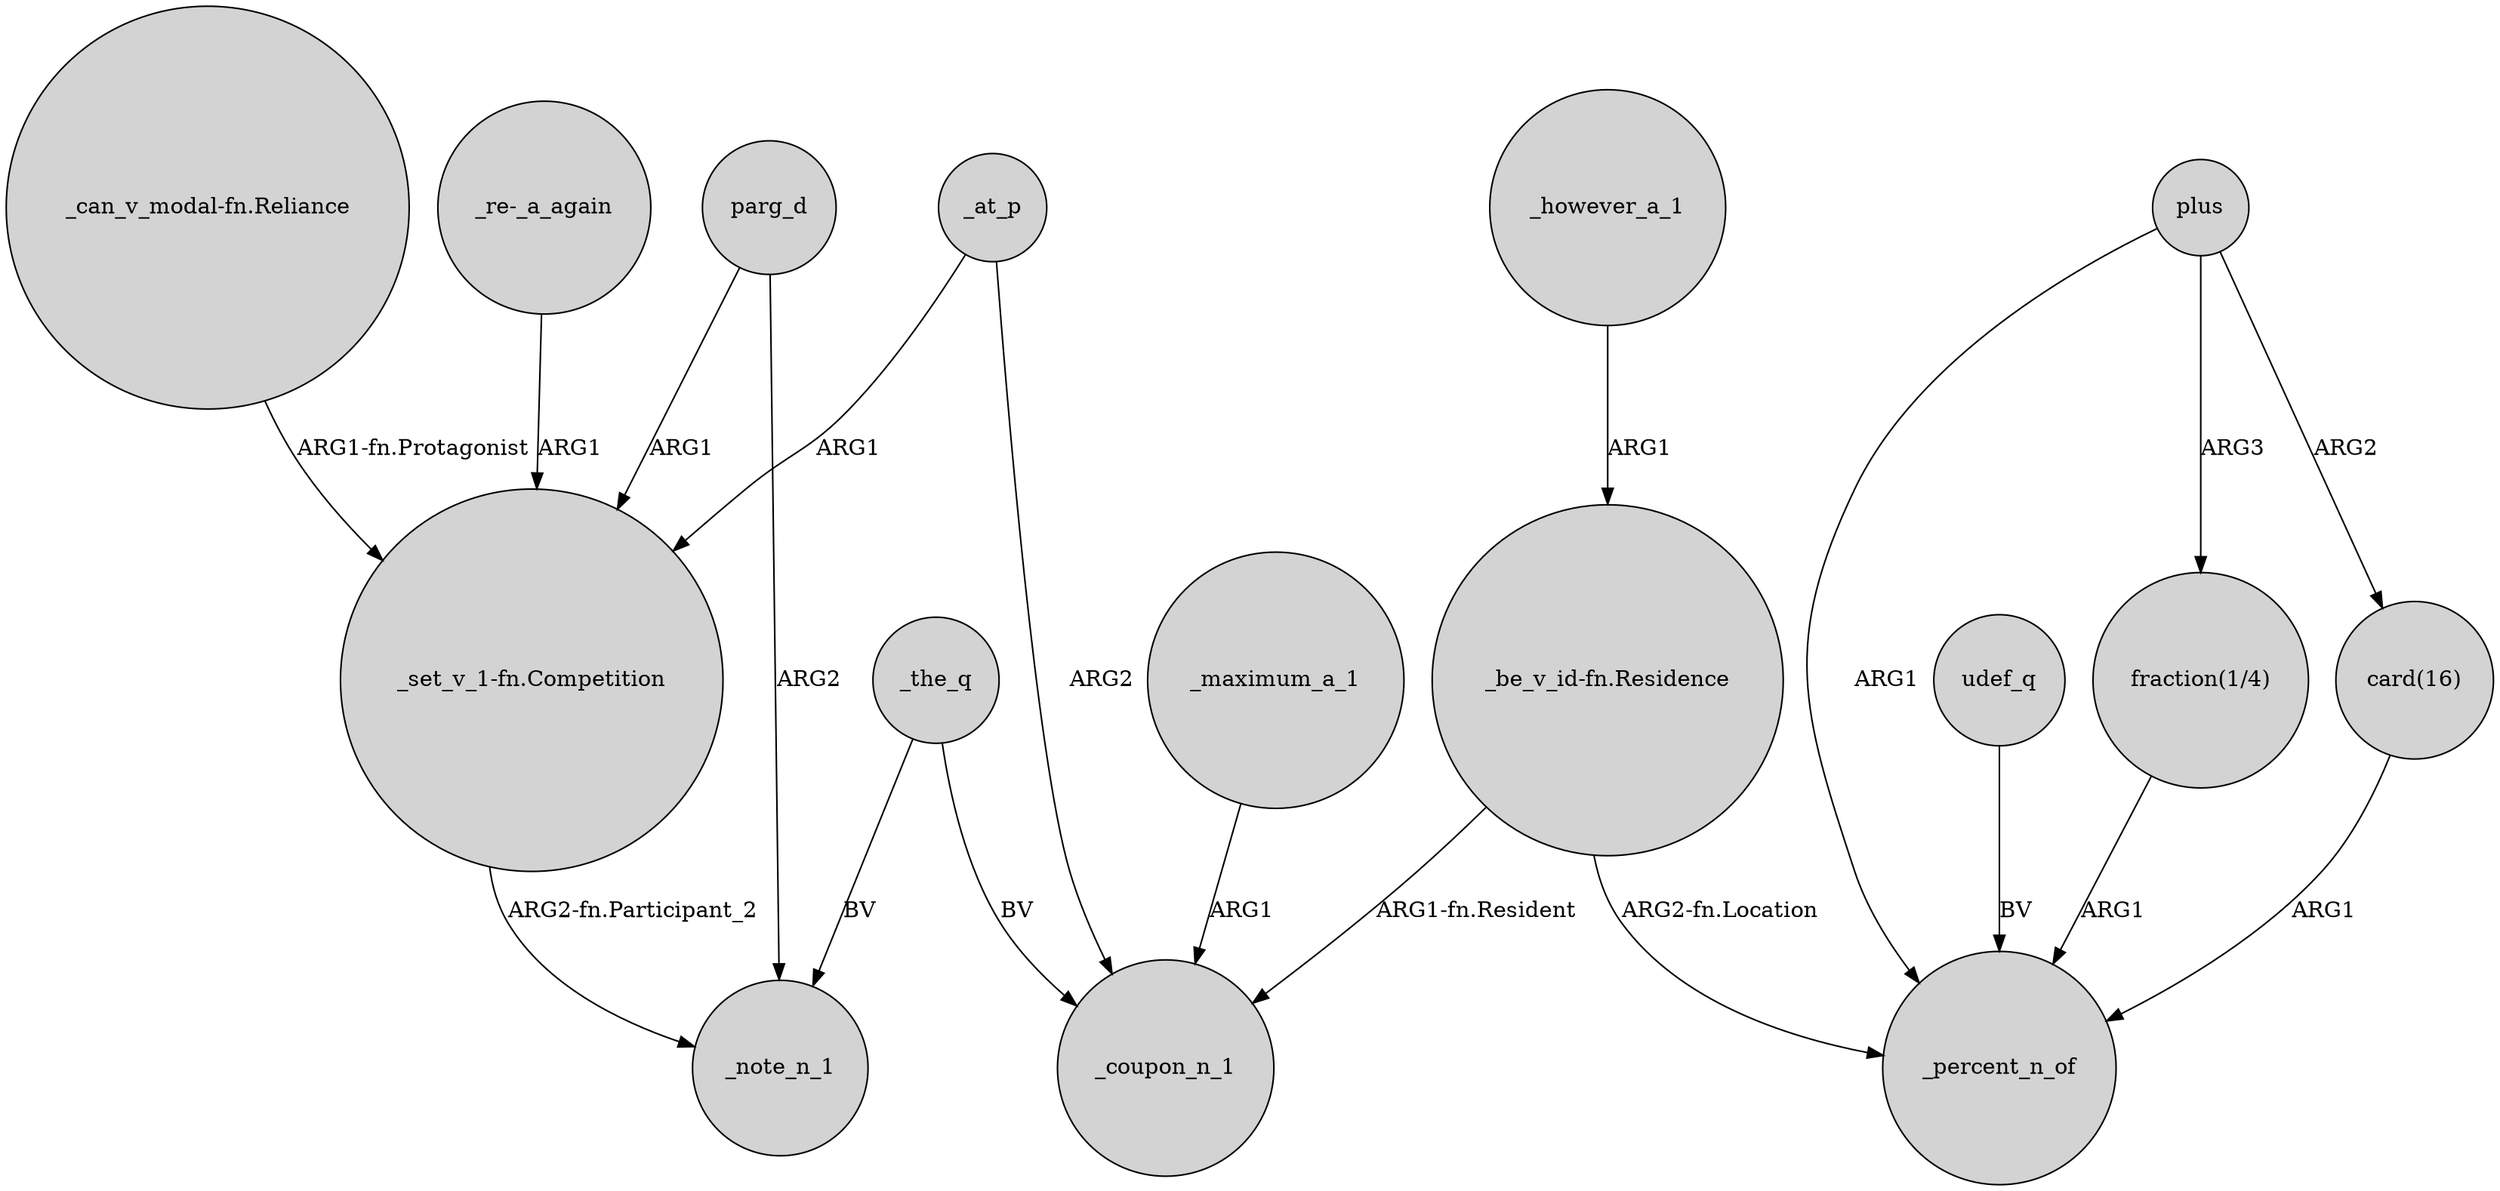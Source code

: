 digraph {
	node [shape=circle style=filled]
	_at_p -> "_set_v_1-fn.Competition" [label=ARG1]
	"_can_v_modal-fn.Reliance" -> "_set_v_1-fn.Competition" [label="ARG1-fn.Protagonist"]
	_maximum_a_1 -> _coupon_n_1 [label=ARG1]
	"_re-_a_again" -> "_set_v_1-fn.Competition" [label=ARG1]
	_at_p -> _coupon_n_1 [label=ARG2]
	_the_q -> _note_n_1 [label=BV]
	plus -> _percent_n_of [label=ARG1]
	parg_d -> _note_n_1 [label=ARG2]
	udef_q -> _percent_n_of [label=BV]
	"fraction(1/4)" -> _percent_n_of [label=ARG1]
	"_set_v_1-fn.Competition" -> _note_n_1 [label="ARG2-fn.Participant_2"]
	"card(16)" -> _percent_n_of [label=ARG1]
	parg_d -> "_set_v_1-fn.Competition" [label=ARG1]
	plus -> "card(16)" [label=ARG2]
	plus -> "fraction(1/4)" [label=ARG3]
	"_be_v_id-fn.Residence" -> _percent_n_of [label="ARG2-fn.Location"]
	_the_q -> _coupon_n_1 [label=BV]
	_however_a_1 -> "_be_v_id-fn.Residence" [label=ARG1]
	"_be_v_id-fn.Residence" -> _coupon_n_1 [label="ARG1-fn.Resident"]
}
